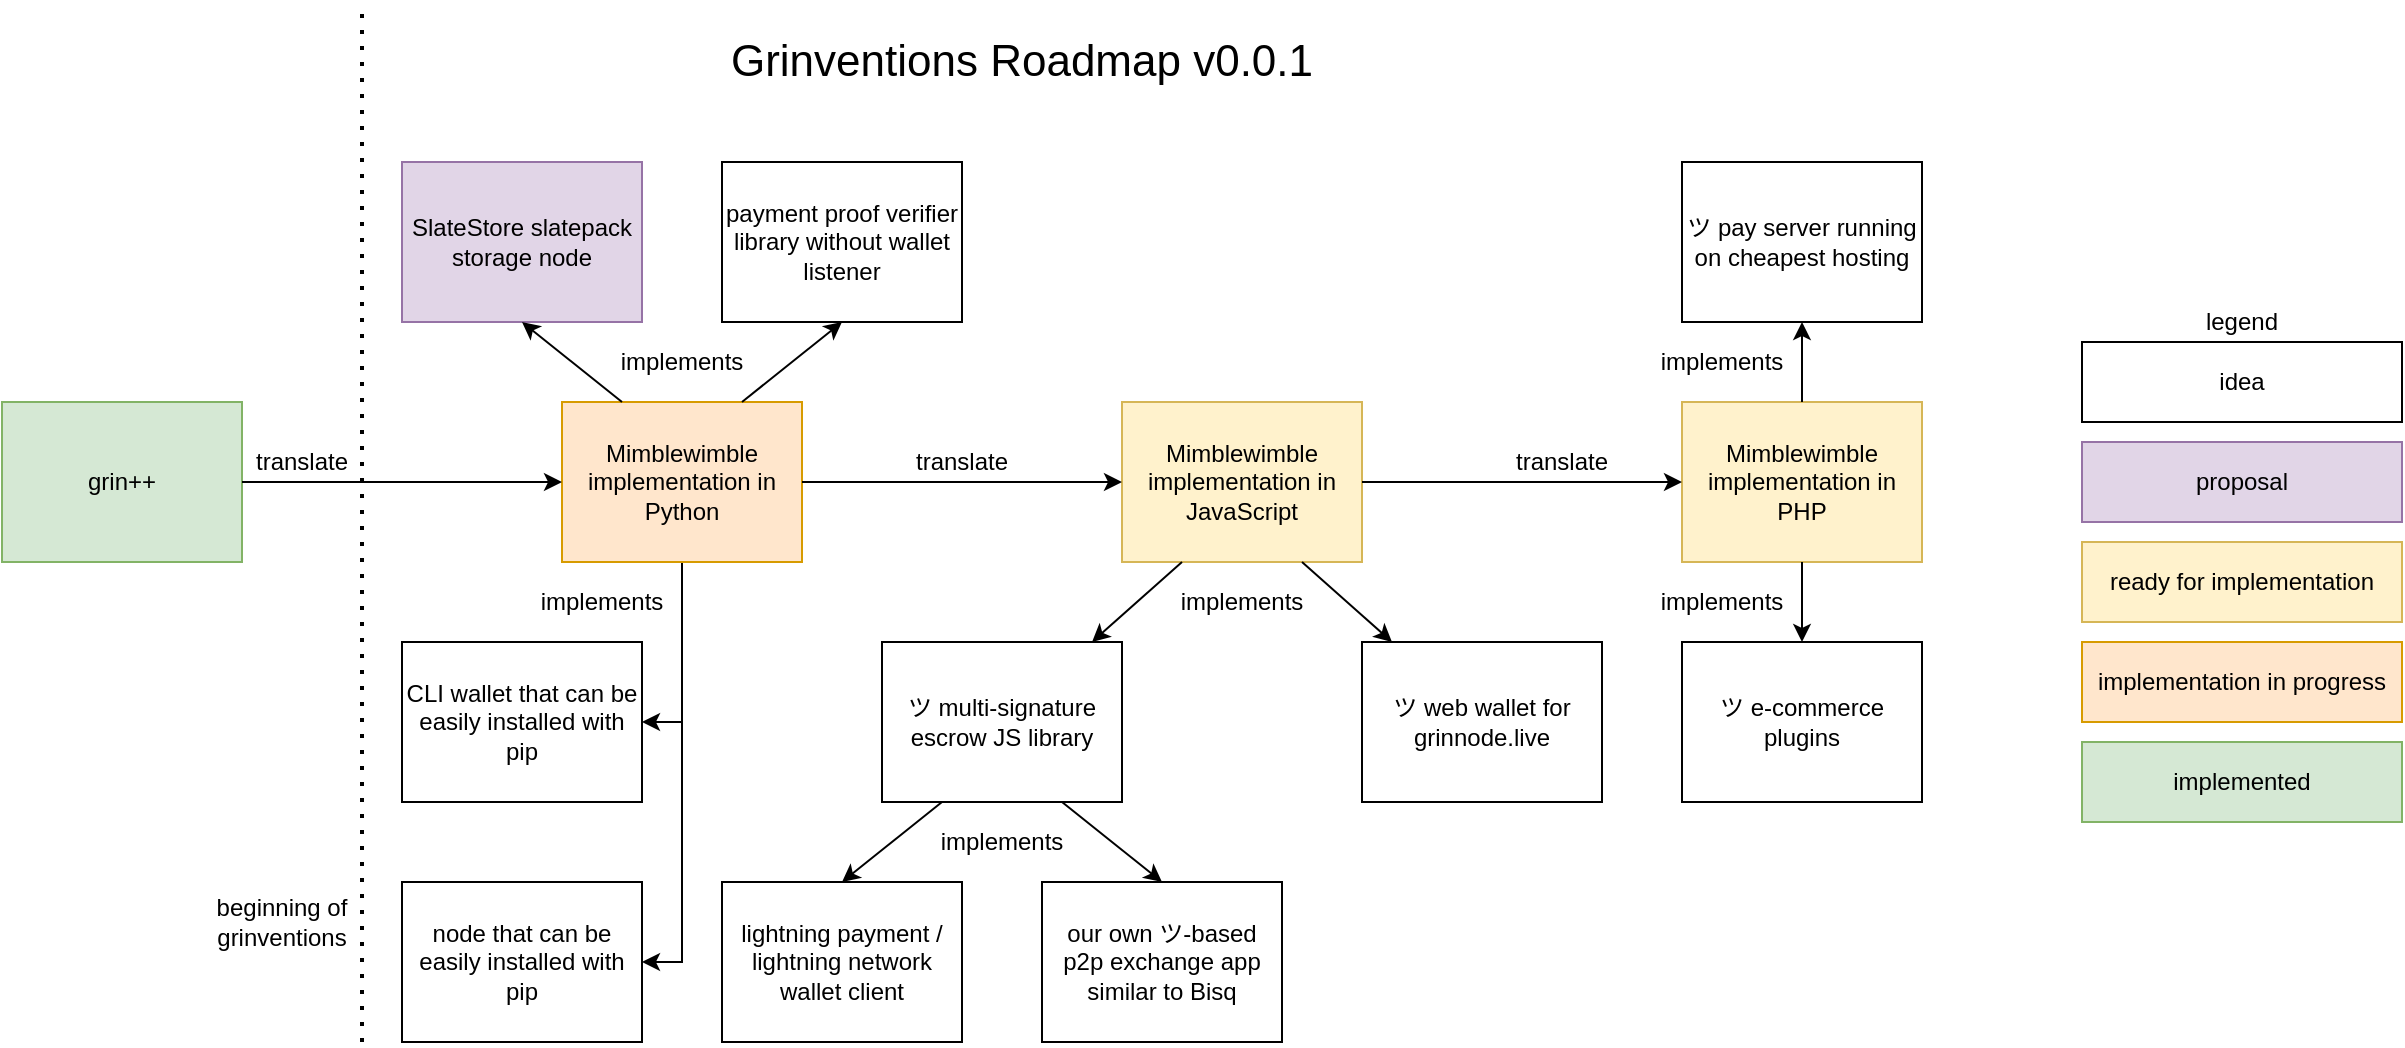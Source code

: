 <mxfile version="14.8.4" type="github">
  <diagram id="2EDpOCJxo-T9SbHiZHK2" name="Page-1">
    <mxGraphModel dx="999" dy="1847" grid="1" gridSize="10" guides="1" tooltips="1" connect="1" arrows="1" fold="1" page="1" pageScale="1" pageWidth="850" pageHeight="1100" math="0" shadow="0">
      <root>
        <mxCell id="0" />
        <mxCell id="1" parent="0" />
        <mxCell id="lPmAvoR9zMMDb_YwC9hL-1" value="grin++" style="rounded=0;whiteSpace=wrap;html=1;fillColor=#d5e8d4;strokeColor=#82b366;" parent="1" vertex="1">
          <mxGeometry y="200" width="120" height="80" as="geometry" />
        </mxCell>
        <mxCell id="lPmAvoR9zMMDb_YwC9hL-2" value="" style="endArrow=none;dashed=1;html=1;dashPattern=1 3;strokeWidth=2;" parent="1" edge="1">
          <mxGeometry width="50" height="50" relative="1" as="geometry">
            <mxPoint x="180" y="520" as="sourcePoint" />
            <mxPoint x="180" as="targetPoint" />
          </mxGeometry>
        </mxCell>
        <mxCell id="lPmAvoR9zMMDb_YwC9hL-3" value="beginning of grinventions" style="text;html=1;strokeColor=none;fillColor=none;align=center;verticalAlign=middle;whiteSpace=wrap;rounded=0;" parent="1" vertex="1">
          <mxGeometry x="90" y="450" width="100" height="20" as="geometry" />
        </mxCell>
        <mxCell id="LUlstsiQHAzzIT2Iq1y2-13" style="edgeStyle=orthogonalEdgeStyle;rounded=0;orthogonalLoop=1;jettySize=auto;html=1;exitX=0.5;exitY=1;exitDx=0;exitDy=0;entryX=1;entryY=0.5;entryDx=0;entryDy=0;" edge="1" parent="1" source="lPmAvoR9zMMDb_YwC9hL-4" target="LUlstsiQHAzzIT2Iq1y2-11">
          <mxGeometry relative="1" as="geometry" />
        </mxCell>
        <mxCell id="LUlstsiQHAzzIT2Iq1y2-14" style="edgeStyle=orthogonalEdgeStyle;rounded=0;orthogonalLoop=1;jettySize=auto;html=1;exitX=0.5;exitY=1;exitDx=0;exitDy=0;entryX=1;entryY=0.5;entryDx=0;entryDy=0;" edge="1" parent="1" source="lPmAvoR9zMMDb_YwC9hL-4" target="LUlstsiQHAzzIT2Iq1y2-12">
          <mxGeometry relative="1" as="geometry" />
        </mxCell>
        <mxCell id="lPmAvoR9zMMDb_YwC9hL-4" value="Mimblewimble implementation in Python" style="rounded=0;whiteSpace=wrap;html=1;fillColor=#ffe6cc;strokeColor=#d79b00;" parent="1" vertex="1">
          <mxGeometry x="280" y="200" width="120" height="80" as="geometry" />
        </mxCell>
        <mxCell id="lPmAvoR9zMMDb_YwC9hL-5" value="Mimblewimble implementation in JavaScript" style="rounded=0;whiteSpace=wrap;html=1;fillColor=#fff2cc;strokeColor=#d6b656;" parent="1" vertex="1">
          <mxGeometry x="560" y="200" width="120" height="80" as="geometry" />
        </mxCell>
        <mxCell id="lPmAvoR9zMMDb_YwC9hL-6" value="Mimblewimble implementation in PHP" style="rounded=0;whiteSpace=wrap;html=1;fillColor=#fff2cc;strokeColor=#d6b656;" parent="1" vertex="1">
          <mxGeometry x="840" y="200" width="120" height="80" as="geometry" />
        </mxCell>
        <mxCell id="lPmAvoR9zMMDb_YwC9hL-7" value="" style="endArrow=classic;html=1;exitX=1;exitY=0.5;exitDx=0;exitDy=0;" parent="1" source="lPmAvoR9zMMDb_YwC9hL-1" target="lPmAvoR9zMMDb_YwC9hL-4" edge="1">
          <mxGeometry width="50" height="50" relative="1" as="geometry">
            <mxPoint x="400" y="220" as="sourcePoint" />
            <mxPoint x="410" y="210" as="targetPoint" />
          </mxGeometry>
        </mxCell>
        <mxCell id="lPmAvoR9zMMDb_YwC9hL-8" value="" style="endArrow=classic;html=1;entryX=0;entryY=0.5;entryDx=0;entryDy=0;exitX=1;exitY=0.5;exitDx=0;exitDy=0;" parent="1" target="lPmAvoR9zMMDb_YwC9hL-5" edge="1" source="lPmAvoR9zMMDb_YwC9hL-4">
          <mxGeometry width="50" height="50" relative="1" as="geometry">
            <mxPoint x="460" y="270" as="sourcePoint" />
            <mxPoint x="250" y="250" as="targetPoint" />
          </mxGeometry>
        </mxCell>
        <mxCell id="lPmAvoR9zMMDb_YwC9hL-9" value="" style="endArrow=classic;html=1;exitX=1;exitY=0.5;exitDx=0;exitDy=0;entryX=0;entryY=0.5;entryDx=0;entryDy=0;" parent="1" source="lPmAvoR9zMMDb_YwC9hL-5" target="lPmAvoR9zMMDb_YwC9hL-6" edge="1">
          <mxGeometry width="50" height="50" relative="1" as="geometry">
            <mxPoint x="480" y="260" as="sourcePoint" />
            <mxPoint x="530" y="210" as="targetPoint" />
          </mxGeometry>
        </mxCell>
        <mxCell id="lPmAvoR9zMMDb_YwC9hL-10" value="translate" style="text;html=1;strokeColor=none;fillColor=none;align=center;verticalAlign=middle;whiteSpace=wrap;rounded=0;" parent="1" vertex="1">
          <mxGeometry x="130" y="220" width="40" height="20" as="geometry" />
        </mxCell>
        <mxCell id="lPmAvoR9zMMDb_YwC9hL-11" value="translate" style="text;html=1;strokeColor=none;fillColor=none;align=center;verticalAlign=middle;whiteSpace=wrap;rounded=0;" parent="1" vertex="1">
          <mxGeometry x="460" y="220" width="40" height="20" as="geometry" />
        </mxCell>
        <mxCell id="lPmAvoR9zMMDb_YwC9hL-12" value="translate" style="text;html=1;strokeColor=none;fillColor=none;align=center;verticalAlign=middle;whiteSpace=wrap;rounded=0;" parent="1" vertex="1">
          <mxGeometry x="760" y="220" width="40" height="20" as="geometry" />
        </mxCell>
        <mxCell id="lPmAvoR9zMMDb_YwC9hL-13" value="ツ multi-signature escrow JS library" style="rounded=0;whiteSpace=wrap;html=1;" parent="1" vertex="1">
          <mxGeometry x="440" y="320" width="120" height="80" as="geometry" />
        </mxCell>
        <mxCell id="lPmAvoR9zMMDb_YwC9hL-14" value="ツ web wallet for grinnode.live" style="rounded=0;whiteSpace=wrap;html=1;" parent="1" vertex="1">
          <mxGeometry x="680" y="320" width="120" height="80" as="geometry" />
        </mxCell>
        <mxCell id="lPmAvoR9zMMDb_YwC9hL-15" value="payment proof verifier library without wallet listener" style="rounded=0;whiteSpace=wrap;html=1;" parent="1" vertex="1">
          <mxGeometry x="360" y="80" width="120" height="80" as="geometry" />
        </mxCell>
        <mxCell id="lPmAvoR9zMMDb_YwC9hL-16" value="" style="endArrow=classic;html=1;entryX=0.5;entryY=1;entryDx=0;entryDy=0;" parent="1" target="lPmAvoR9zMMDb_YwC9hL-15" edge="1">
          <mxGeometry width="50" height="50" relative="1" as="geometry">
            <mxPoint x="370" y="200" as="sourcePoint" />
            <mxPoint x="420" y="270" as="targetPoint" />
          </mxGeometry>
        </mxCell>
        <mxCell id="lPmAvoR9zMMDb_YwC9hL-17" value="" style="endArrow=classic;html=1;exitX=0.25;exitY=1;exitDx=0;exitDy=0;" parent="1" source="lPmAvoR9zMMDb_YwC9hL-5" target="lPmAvoR9zMMDb_YwC9hL-13" edge="1">
          <mxGeometry width="50" height="50" relative="1" as="geometry">
            <mxPoint x="370" y="320" as="sourcePoint" />
            <mxPoint x="420" y="270" as="targetPoint" />
          </mxGeometry>
        </mxCell>
        <mxCell id="lPmAvoR9zMMDb_YwC9hL-18" value="" style="endArrow=classic;html=1;exitX=0.75;exitY=1;exitDx=0;exitDy=0;" parent="1" source="lPmAvoR9zMMDb_YwC9hL-5" target="lPmAvoR9zMMDb_YwC9hL-14" edge="1">
          <mxGeometry width="50" height="50" relative="1" as="geometry">
            <mxPoint x="370" y="320" as="sourcePoint" />
            <mxPoint x="420" y="270" as="targetPoint" />
          </mxGeometry>
        </mxCell>
        <mxCell id="lPmAvoR9zMMDb_YwC9hL-19" value="ツ e-commerce plugins" style="rounded=0;whiteSpace=wrap;html=1;" parent="1" vertex="1">
          <mxGeometry x="840" y="320" width="120" height="80" as="geometry" />
        </mxCell>
        <mxCell id="lPmAvoR9zMMDb_YwC9hL-20" value="" style="endArrow=classic;html=1;entryX=0.5;entryY=0;entryDx=0;entryDy=0;exitX=0.5;exitY=1;exitDx=0;exitDy=0;" parent="1" source="lPmAvoR9zMMDb_YwC9hL-6" target="lPmAvoR9zMMDb_YwC9hL-19" edge="1">
          <mxGeometry width="50" height="50" relative="1" as="geometry">
            <mxPoint x="560" y="310" as="sourcePoint" />
            <mxPoint x="610" y="260" as="targetPoint" />
          </mxGeometry>
        </mxCell>
        <mxCell id="lPmAvoR9zMMDb_YwC9hL-21" value="ツ pay server running on cheapest hosting" style="rounded=0;whiteSpace=wrap;html=1;" parent="1" vertex="1">
          <mxGeometry x="840" y="80" width="120" height="80" as="geometry" />
        </mxCell>
        <mxCell id="lPmAvoR9zMMDb_YwC9hL-22" value="" style="endArrow=classic;html=1;exitX=0.5;exitY=0;exitDx=0;exitDy=0;entryX=0.5;entryY=1;entryDx=0;entryDy=0;" parent="1" source="lPmAvoR9zMMDb_YwC9hL-6" target="lPmAvoR9zMMDb_YwC9hL-21" edge="1">
          <mxGeometry width="50" height="50" relative="1" as="geometry">
            <mxPoint x="560" y="310" as="sourcePoint" />
            <mxPoint x="610" y="260" as="targetPoint" />
          </mxGeometry>
        </mxCell>
        <mxCell id="lPmAvoR9zMMDb_YwC9hL-23" value="our own ツ-based p2p exchange app similar to Bisq" style="rounded=0;whiteSpace=wrap;html=1;" parent="1" vertex="1">
          <mxGeometry x="520" y="440" width="120" height="80" as="geometry" />
        </mxCell>
        <mxCell id="lPmAvoR9zMMDb_YwC9hL-24" value="" style="endArrow=classic;html=1;exitX=0.75;exitY=1;exitDx=0;exitDy=0;entryX=0.5;entryY=0;entryDx=0;entryDy=0;" parent="1" source="lPmAvoR9zMMDb_YwC9hL-13" target="lPmAvoR9zMMDb_YwC9hL-23" edge="1">
          <mxGeometry width="50" height="50" relative="1" as="geometry">
            <mxPoint x="560" y="300" as="sourcePoint" />
            <mxPoint x="610" y="250" as="targetPoint" />
          </mxGeometry>
        </mxCell>
        <mxCell id="lPmAvoR9zMMDb_YwC9hL-25" value="implements" style="text;html=1;strokeColor=none;fillColor=none;align=center;verticalAlign=middle;whiteSpace=wrap;rounded=0;" parent="1" vertex="1">
          <mxGeometry x="280" y="290" width="40" height="20" as="geometry" />
        </mxCell>
        <mxCell id="lPmAvoR9zMMDb_YwC9hL-27" value="implements" style="text;html=1;strokeColor=none;fillColor=none;align=center;verticalAlign=middle;whiteSpace=wrap;rounded=0;" parent="1" vertex="1">
          <mxGeometry x="600" y="290" width="40" height="20" as="geometry" />
        </mxCell>
        <mxCell id="lPmAvoR9zMMDb_YwC9hL-28" value="implements" style="text;html=1;strokeColor=none;fillColor=none;align=center;verticalAlign=middle;whiteSpace=wrap;rounded=0;" parent="1" vertex="1">
          <mxGeometry x="480" y="410" width="40" height="20" as="geometry" />
        </mxCell>
        <mxCell id="lPmAvoR9zMMDb_YwC9hL-29" value="implements" style="text;html=1;strokeColor=none;fillColor=none;align=center;verticalAlign=middle;whiteSpace=wrap;rounded=0;" parent="1" vertex="1">
          <mxGeometry x="840" y="170" width="40" height="20" as="geometry" />
        </mxCell>
        <mxCell id="lPmAvoR9zMMDb_YwC9hL-30" value="implements" style="text;html=1;strokeColor=none;fillColor=none;align=center;verticalAlign=middle;whiteSpace=wrap;rounded=0;" parent="1" vertex="1">
          <mxGeometry x="840" y="290" width="40" height="20" as="geometry" />
        </mxCell>
        <mxCell id="lPmAvoR9zMMDb_YwC9hL-31" value="SlateStore slatepack storage node" style="rounded=0;whiteSpace=wrap;html=1;fillColor=#e1d5e7;strokeColor=#9673a6;" parent="1" vertex="1">
          <mxGeometry x="200" y="80" width="120" height="80" as="geometry" />
        </mxCell>
        <mxCell id="lPmAvoR9zMMDb_YwC9hL-32" value="" style="endArrow=classic;html=1;exitX=0.25;exitY=0;exitDx=0;exitDy=0;entryX=0.5;entryY=1;entryDx=0;entryDy=0;" parent="1" source="lPmAvoR9zMMDb_YwC9hL-4" target="lPmAvoR9zMMDb_YwC9hL-31" edge="1">
          <mxGeometry width="50" height="50" relative="1" as="geometry">
            <mxPoint x="500" y="300" as="sourcePoint" />
            <mxPoint x="550" y="250" as="targetPoint" />
          </mxGeometry>
        </mxCell>
        <mxCell id="lPmAvoR9zMMDb_YwC9hL-33" value="implements" style="text;html=1;strokeColor=none;fillColor=none;align=center;verticalAlign=middle;whiteSpace=wrap;rounded=0;" parent="1" vertex="1">
          <mxGeometry x="320" y="170" width="40" height="20" as="geometry" />
        </mxCell>
        <mxCell id="lPmAvoR9zMMDb_YwC9hL-34" value="lightning payment / lightning network wallet client" style="rounded=0;whiteSpace=wrap;html=1;" parent="1" vertex="1">
          <mxGeometry x="360" y="440" width="120" height="80" as="geometry" />
        </mxCell>
        <mxCell id="lPmAvoR9zMMDb_YwC9hL-35" value="" style="endArrow=classic;html=1;exitX=0.25;exitY=1;exitDx=0;exitDy=0;entryX=0.5;entryY=0;entryDx=0;entryDy=0;" parent="1" source="lPmAvoR9zMMDb_YwC9hL-13" target="lPmAvoR9zMMDb_YwC9hL-34" edge="1">
          <mxGeometry width="50" height="50" relative="1" as="geometry">
            <mxPoint x="500" y="410" as="sourcePoint" />
            <mxPoint x="550" y="450" as="targetPoint" />
          </mxGeometry>
        </mxCell>
        <mxCell id="LUlstsiQHAzzIT2Iq1y2-5" value="legend" style="text;html=1;strokeColor=none;fillColor=none;align=center;verticalAlign=middle;whiteSpace=wrap;rounded=0;" vertex="1" parent="1">
          <mxGeometry x="1100" y="150" width="40" height="20" as="geometry" />
        </mxCell>
        <mxCell id="LUlstsiQHAzzIT2Iq1y2-6" value="idea" style="rounded=0;whiteSpace=wrap;html=1;" vertex="1" parent="1">
          <mxGeometry x="1040" y="170" width="160" height="40" as="geometry" />
        </mxCell>
        <mxCell id="LUlstsiQHAzzIT2Iq1y2-7" value="implemented" style="rounded=0;whiteSpace=wrap;html=1;fillColor=#d5e8d4;strokeColor=#82b366;" vertex="1" parent="1">
          <mxGeometry x="1040" y="370" width="160" height="40" as="geometry" />
        </mxCell>
        <mxCell id="LUlstsiQHAzzIT2Iq1y2-8" value="implementation in progress" style="rounded=0;whiteSpace=wrap;html=1;fillColor=#ffe6cc;strokeColor=#d79b00;" vertex="1" parent="1">
          <mxGeometry x="1040" y="320" width="160" height="40" as="geometry" />
        </mxCell>
        <mxCell id="LUlstsiQHAzzIT2Iq1y2-9" value="proposal" style="rounded=0;whiteSpace=wrap;html=1;fillColor=#e1d5e7;strokeColor=#9673a6;" vertex="1" parent="1">
          <mxGeometry x="1040" y="220" width="160" height="40" as="geometry" />
        </mxCell>
        <mxCell id="LUlstsiQHAzzIT2Iq1y2-10" value="ready for implementation" style="rounded=0;whiteSpace=wrap;html=1;fillColor=#fff2cc;strokeColor=#d6b656;" vertex="1" parent="1">
          <mxGeometry x="1040" y="270" width="160" height="40" as="geometry" />
        </mxCell>
        <mxCell id="LUlstsiQHAzzIT2Iq1y2-11" value="CLI wallet that can be easily installed with pip" style="rounded=0;whiteSpace=wrap;html=1;" vertex="1" parent="1">
          <mxGeometry x="200" y="320" width="120" height="80" as="geometry" />
        </mxCell>
        <mxCell id="LUlstsiQHAzzIT2Iq1y2-12" value="node that can be easily installed with pip" style="rounded=0;whiteSpace=wrap;html=1;" vertex="1" parent="1">
          <mxGeometry x="200" y="440" width="120" height="80" as="geometry" />
        </mxCell>
        <mxCell id="LUlstsiQHAzzIT2Iq1y2-16" value="Grinventions Roadmap v0.0.1" style="text;html=1;strokeColor=none;fillColor=none;align=center;verticalAlign=middle;whiteSpace=wrap;rounded=0;fontSize=22;" vertex="1" parent="1">
          <mxGeometry x="10" y="20" width="1000" height="20" as="geometry" />
        </mxCell>
      </root>
    </mxGraphModel>
  </diagram>
</mxfile>
